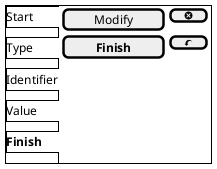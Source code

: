 @startsalt
{+
{/ Start
Type
Identifier
Value
<b>Finish } |
{
  [Modify      ] | [ <&circle-x> ]
  [<b>Finish      ] | [ <&action-undo> ]
}
}
@endsalt